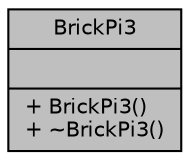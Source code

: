 digraph "BrickPi3"
{
  edge [fontname="Helvetica",fontsize="10",labelfontname="Helvetica",labelfontsize="10"];
  node [fontname="Helvetica",fontsize="10",shape=record];
  Node1 [label="{BrickPi3\n||+ BrickPi3()\l+ ~BrickPi3()\l}",height=0.2,width=0.4,color="black", fillcolor="grey75", style="filled", fontcolor="black"];
}
